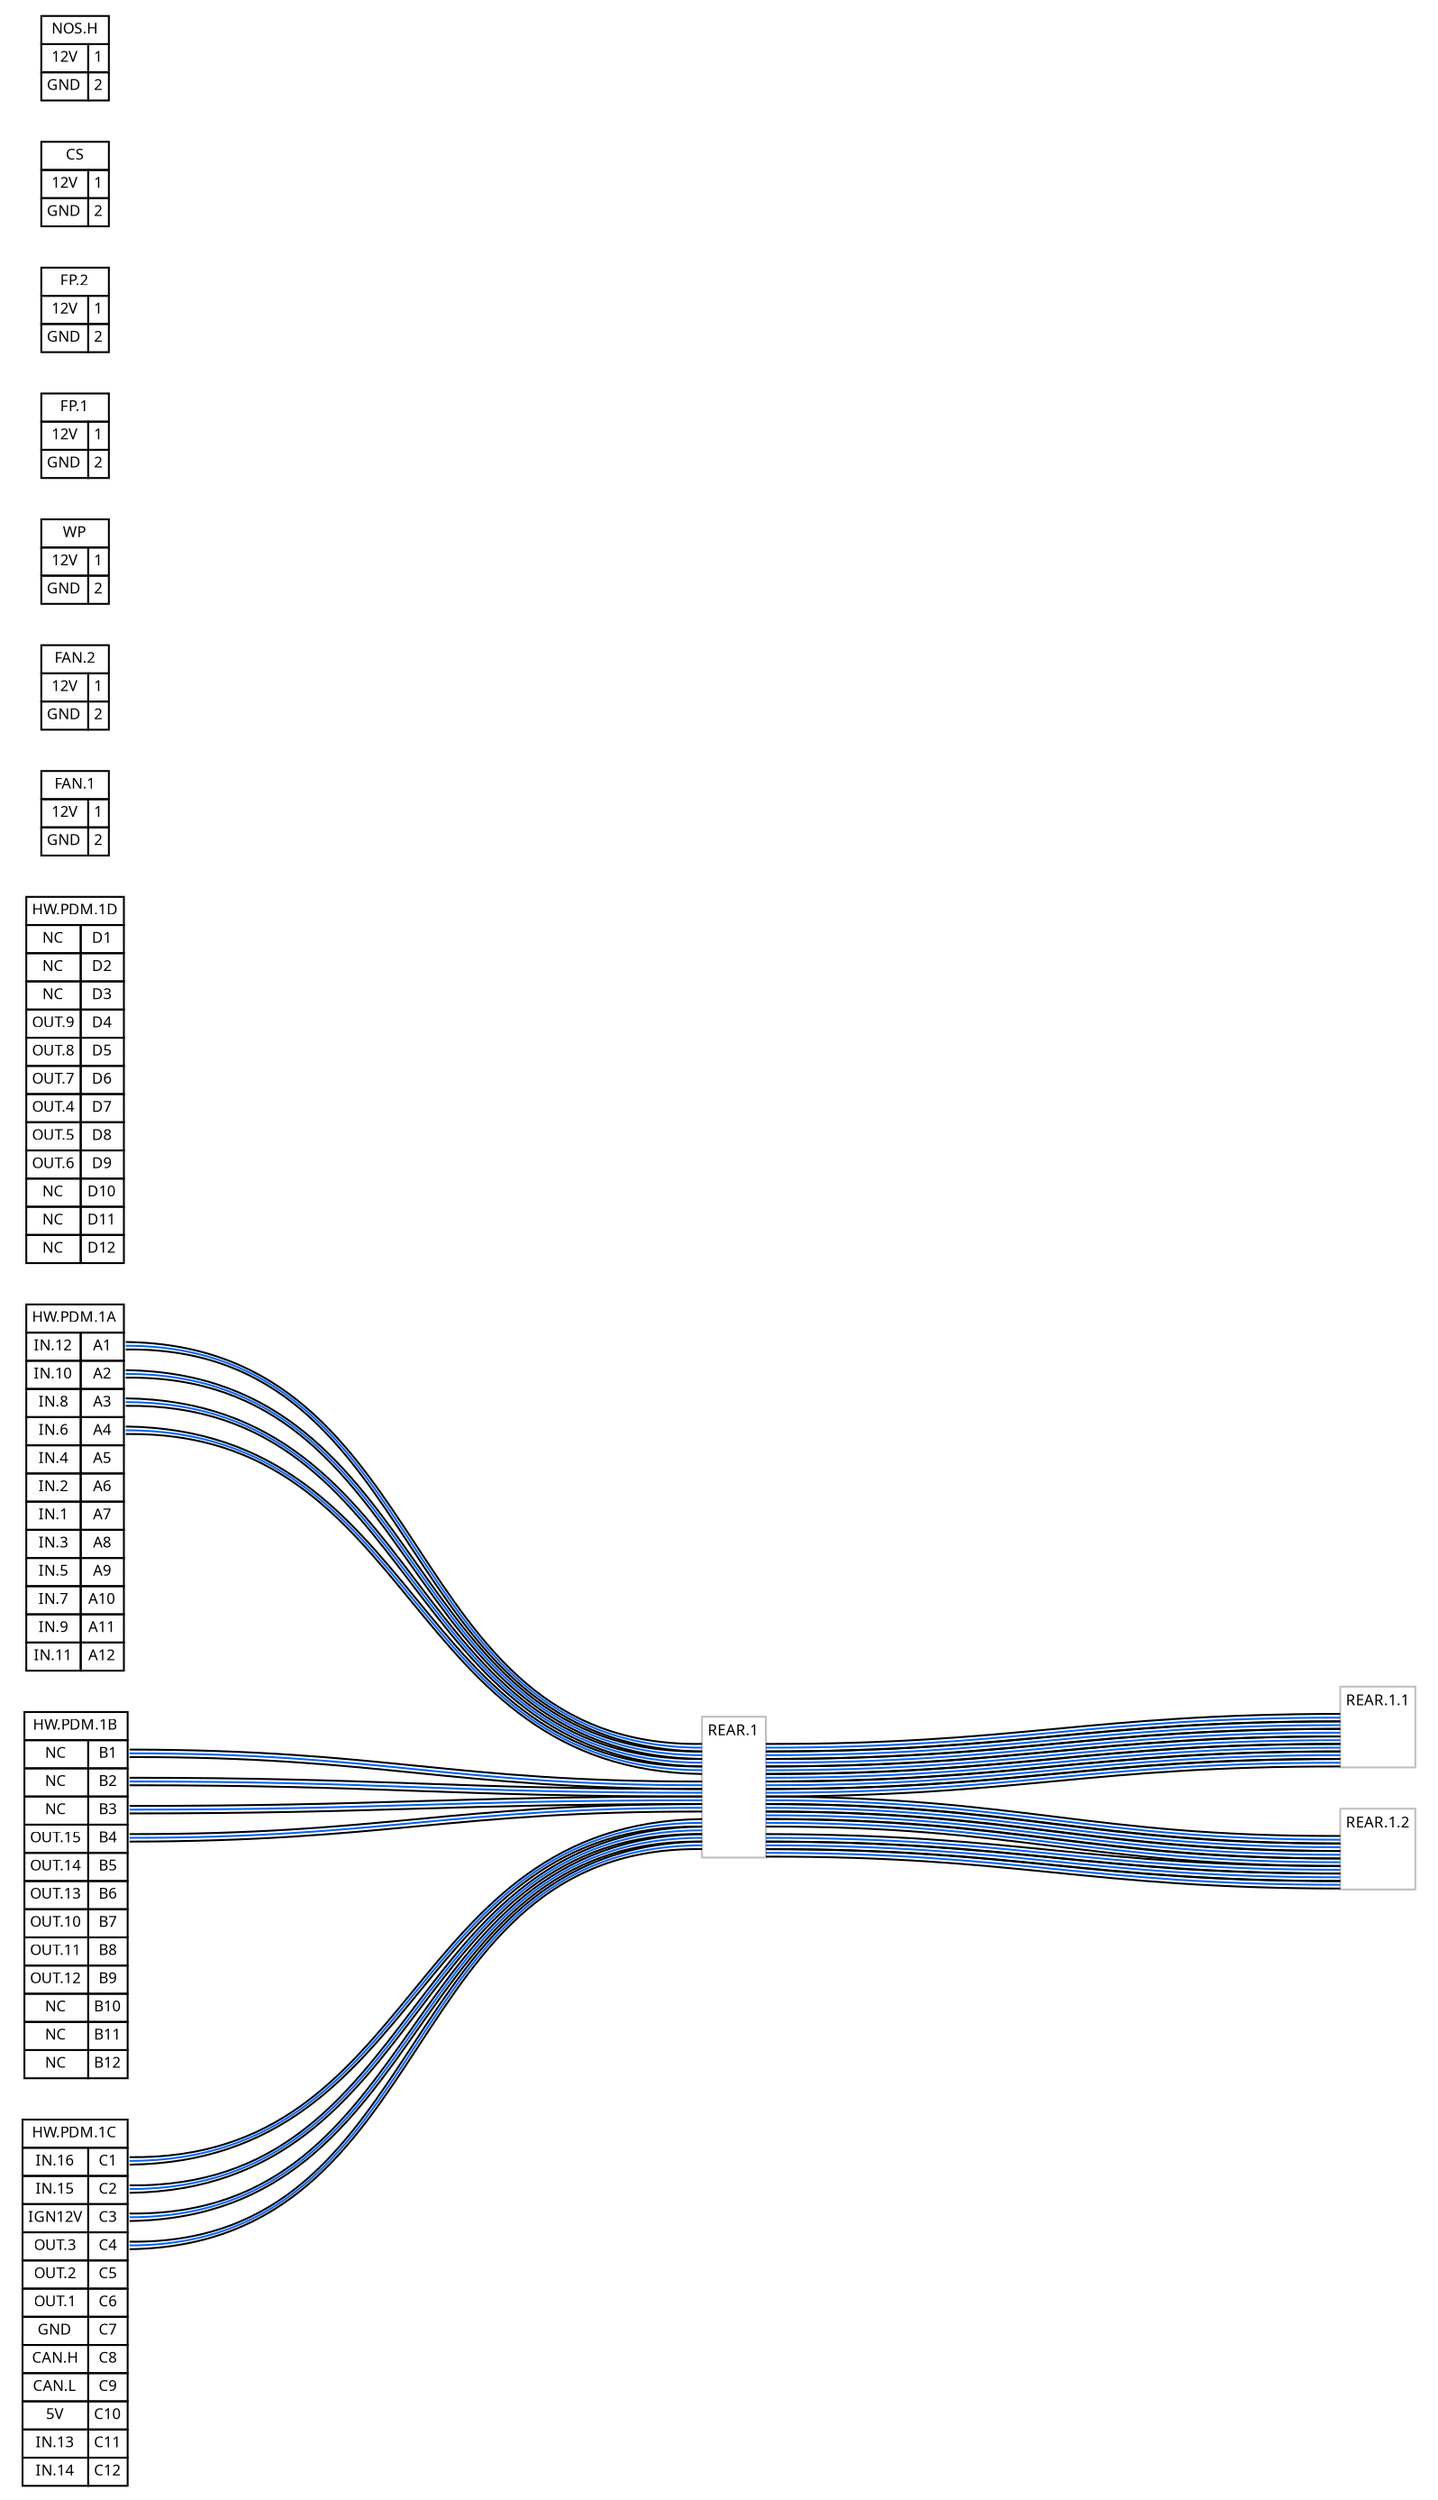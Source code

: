 
graph {nodesep=.2 ranksep=4 rankdir=LR

node [shape=none fontname="Lucida Console" fontsize=8];
edge [color="#000000:#0066ff:#000000"];

"HW.PDM.1A" [label = <<TABLE border="0" cellspacing="0" cellborder="1"><TR><TD colspan="2">HW.PDM.1A</TD></TR><TR><TD PORT="A1L">IN.12</TD><TD PORT="A1R">A1</TD></TR><TR><TD PORT="A2L">IN.10</TD><TD PORT="A2R">A2</TD></TR><TR><TD PORT="A3L">IN.8</TD><TD PORT="A3R">A3</TD></TR><TR><TD PORT="A4L">IN.6</TD><TD PORT="A4R">A4</TD></TR><TR><TD PORT="A5L">IN.4</TD><TD PORT="A5R">A5</TD></TR><TR><TD PORT="A6L">IN.2</TD><TD PORT="A6R">A6</TD></TR><TR><TD PORT="A7L">IN.1</TD><TD PORT="A7R">A7</TD></TR><TR><TD PORT="A8L">IN.3</TD><TD PORT="A8R">A8</TD></TR><TR><TD PORT="A9L">IN.5</TD><TD PORT="A9R">A9</TD></TR><TR><TD PORT="A10L">IN.7</TD><TD PORT="A10R">A10</TD></TR><TR><TD PORT="A11L">IN.9</TD><TD PORT="A11R">A11</TD></TR><TR><TD PORT="A12L">IN.11</TD><TD PORT="A12R">A12</TD></TR></TABLE>>];
"HW.PDM.1B" [label = <<TABLE border="0" cellspacing="0" cellborder="1"><TR><TD colspan="2">HW.PDM.1B</TD></TR><TR><TD PORT="B1L">NC</TD><TD PORT="B1R">B1</TD></TR><TR><TD PORT="B2L">NC</TD><TD PORT="B2R">B2</TD></TR><TR><TD PORT="B3L">NC</TD><TD PORT="B3R">B3</TD></TR><TR><TD PORT="B4L">OUT.15</TD><TD PORT="B4R">B4</TD></TR><TR><TD PORT="B5L">OUT.14</TD><TD PORT="B5R">B5</TD></TR><TR><TD PORT="B6L">OUT.13</TD><TD PORT="B6R">B6</TD></TR><TR><TD PORT="B7L">OUT.10</TD><TD PORT="B7R">B7</TD></TR><TR><TD PORT="B8L">OUT.11</TD><TD PORT="B8R">B8</TD></TR><TR><TD PORT="B9L">OUT.12</TD><TD PORT="B9R">B9</TD></TR><TR><TD PORT="B10L">NC</TD><TD PORT="B10R">B10</TD></TR><TR><TD PORT="B11L">NC</TD><TD PORT="B11R">B11</TD></TR><TR><TD PORT="B12L">NC</TD><TD PORT="B12R">B12</TD></TR></TABLE>>];
"HW.PDM.1C" [label = <<TABLE border="0" cellspacing="0" cellborder="1"><TR><TD colspan="2">HW.PDM.1C</TD></TR><TR><TD PORT="C1L">IN.16</TD><TD PORT="C1R">C1</TD></TR><TR><TD PORT="C2L">IN.15</TD><TD PORT="C2R">C2</TD></TR><TR><TD PORT="C3L">IGN12V</TD><TD PORT="C3R">C3</TD></TR><TR><TD PORT="C4L">OUT.3</TD><TD PORT="C4R">C4</TD></TR><TR><TD PORT="C5L">OUT.2</TD><TD PORT="C5R">C5</TD></TR><TR><TD PORT="C6L">OUT.1</TD><TD PORT="C6R">C6</TD></TR><TR><TD PORT="C7L">GND</TD><TD PORT="C7R">C7</TD></TR><TR><TD PORT="C8L">CAN.H</TD><TD PORT="C8R">C8</TD></TR><TR><TD PORT="C9L">CAN.L</TD><TD PORT="C9R">C9</TD></TR><TR><TD PORT="C10L">5V</TD><TD PORT="C10R">C10</TD></TR><TR><TD PORT="C11L">IN.13</TD><TD PORT="C11R">C11</TD></TR><TR><TD PORT="C12L">IN.14</TD><TD PORT="C12R">C12</TD></TR></TABLE>>];
"HW.PDM.1D" [label = <<TABLE border="0" cellspacing="0" cellborder="1"><TR><TD colspan="2">HW.PDM.1D</TD></TR><TR><TD PORT="D1L">NC</TD><TD PORT="D1R">D1</TD></TR><TR><TD PORT="D2L">NC</TD><TD PORT="D2R">D2</TD></TR><TR><TD PORT="D3L">NC</TD><TD PORT="D3R">D3</TD></TR><TR><TD PORT="D4L">OUT.9</TD><TD PORT="D4R">D4</TD></TR><TR><TD PORT="D5L">OUT.8</TD><TD PORT="D5R">D5</TD></TR><TR><TD PORT="D6L">OUT.7</TD><TD PORT="D6R">D6</TD></TR><TR><TD PORT="D7L">OUT.4</TD><TD PORT="D7R">D7</TD></TR><TR><TD PORT="D8L">OUT.5</TD><TD PORT="D8R">D8</TD></TR><TR><TD PORT="D9L">OUT.6</TD><TD PORT="D9R">D9</TD></TR><TR><TD PORT="D10L">NC</TD><TD PORT="D10R">D10</TD></TR><TR><TD PORT="D11L">NC</TD><TD PORT="D11R">D11</TD></TR><TR><TD PORT="D12L">NC</TD><TD PORT="D12R">D12</TD></TR></TABLE>>];
"FAN.1" [label = <<TABLE border="0" cellspacing="0" cellborder="1"><TR><TD colspan="2">FAN.1</TD></TR><TR><TD PORT="1L">12V</TD><TD PORT="1R">1</TD></TR><TR><TD PORT="2L">GND</TD><TD PORT="2R">2</TD></TR></TABLE>>];
"FAN.2" [label = <<TABLE border="0" cellspacing="0" cellborder="1"><TR><TD colspan="2">FAN.2</TD></TR><TR><TD PORT="1L">12V</TD><TD PORT="1R">1</TD></TR><TR><TD PORT="2L">GND</TD><TD PORT="2R">2</TD></TR></TABLE>>];
"WP" [label = <<TABLE border="0" cellspacing="0" cellborder="1"><TR><TD colspan="2">WP</TD></TR><TR><TD PORT="1L">12V</TD><TD PORT="1R">1</TD></TR><TR><TD PORT="2L">GND</TD><TD PORT="2R">2</TD></TR></TABLE>>];
"FP.1" [label = <<TABLE border="0" cellspacing="0" cellborder="1"><TR><TD colspan="2">FP.1</TD></TR><TR><TD PORT="1L">12V</TD><TD PORT="1R">1</TD></TR><TR><TD PORT="2L">GND</TD><TD PORT="2R">2</TD></TR></TABLE>>];
"FP.2" [label = <<TABLE border="0" cellspacing="0" cellborder="1"><TR><TD colspan="2">FP.2</TD></TR><TR><TD PORT="1L">12V</TD><TD PORT="1R">1</TD></TR><TR><TD PORT="2L">GND</TD><TD PORT="2R">2</TD></TR></TABLE>>];
"CS" [label = <<TABLE border="0" cellspacing="0" cellborder="1"><TR><TD colspan="2">CS</TD></TR><TR><TD PORT="1L">12V</TD><TD PORT="1R">1</TD></TR><TR><TD PORT="2L">GND</TD><TD PORT="2R">2</TD></TR></TABLE>>];
"NOS.H" [label = <<TABLE border="0" cellspacing="0" cellborder="1"><TR><TD colspan="2">NOS.H</TD></TR><TR><TD PORT="1L">12V</TD><TD PORT="1R">1</TD></TR><TR><TD PORT="2L">GND</TD><TD PORT="2R">2</TD></TR></TABLE>>];
"REAR.1" [label = <<TABLE border="1" cellspacing="0" color="grey" cellborder="0"><TR><TD colspan="2">REAR.1</TD></TR><TR><TD PORT="0L"></TD><TD PORT="0R"></TD></TR><TR><TD PORT="1L"></TD><TD PORT="1R"></TD></TR><TR><TD PORT="2L"></TD><TD PORT="2R"></TD></TR><TR><TD PORT="3L"></TD><TD PORT="3R"></TD></TR><TR><TD PORT="4L"></TD><TD PORT="4R"></TD></TR><TR><TD PORT="5L"></TD><TD PORT="5R"></TD></TR><TR><TD PORT="6L"></TD><TD PORT="6R"></TD></TR><TR><TD PORT="7L"></TD><TD PORT="7R"></TD></TR><TR><TD PORT="8L"></TD><TD PORT="8R"></TD></TR><TR><TD PORT="9L"></TD><TD PORT="9R"></TD></TR><TR><TD PORT="10L"></TD><TD PORT="10R"></TD></TR><TR><TD PORT="11L"></TD><TD PORT="11R"></TD></TR><TR><TD PORT="12L"></TD><TD PORT="12R"></TD></TR><TR><TD PORT="13L"></TD><TD PORT="13R"></TD></TR><TR><TD PORT="14L"></TD><TD PORT="14R"></TD></TR></TABLE>>];
"REAR.1.1" [label = <<TABLE border="1" cellspacing="0" color="grey" cellborder="0"><TR><TD colspan="2">REAR.1.1</TD></TR><TR><TD PORT="0L"></TD><TD PORT="0R"></TD></TR><TR><TD PORT="1L"></TD><TD PORT="1R"></TD></TR><TR><TD PORT="2L"></TD><TD PORT="2R"></TD></TR><TR><TD PORT="3L"></TD><TD PORT="3R"></TD></TR><TR><TD PORT="4L"></TD><TD PORT="4R"></TD></TR><TR><TD PORT="5L"></TD><TD PORT="5R"></TD></TR><TR><TD PORT="6L"></TD><TD PORT="6R"></TD></TR></TABLE>>];
"REAR.1.2" [label = <<TABLE border="1" cellspacing="0" color="grey" cellborder="0"><TR><TD colspan="2">REAR.1.2</TD></TR><TR><TD PORT="0L"></TD><TD PORT="0R"></TD></TR><TR><TD PORT="1L"></TD><TD PORT="1R"></TD></TR><TR><TD PORT="2L"></TD><TD PORT="2R"></TD></TR><TR><TD PORT="3L"></TD><TD PORT="3R"></TD></TR><TR><TD PORT="4L"></TD><TD PORT="4R"></TD></TR><TR><TD PORT="5L"></TD><TD PORT="5R"></TD></TR><TR><TD PORT="6L"></TD><TD PORT="6R"></TD></TR></TABLE>>];
"HW.PDM.1A":"A1R" -- "REAR.1":"0L"
"HW.PDM.1A":"A2R" -- "REAR.1":"1L"
"HW.PDM.1A":"A3R" -- "REAR.1":"2L"
"HW.PDM.1A":"A4R" -- "REAR.1":"3L"
"HW.PDM.1B":"B1R" -- "REAR.1":"5L"
"HW.PDM.1B":"B2R" -- "REAR.1":"6L"
"HW.PDM.1B":"B3R" -- "REAR.1":"7L"
"HW.PDM.1B":"B4R" -- "REAR.1":"8L"
"HW.PDM.1C":"C1R" -- "REAR.1":"10L"
"HW.PDM.1C":"C2R" -- "REAR.1":"11L"
"HW.PDM.1C":"C3R" -- "REAR.1":"12L"
"HW.PDM.1C":"C4R" -- "REAR.1":"13L"
"REAR.1":"0R" -- "REAR.1.1":"0L"
"REAR.1":"1R" -- "REAR.1.1":"1L"
"REAR.1":"2R" -- "REAR.1.1":"2L"
"REAR.1":"3R" -- "REAR.1.1":"3L"
"REAR.1":"4R" -- "REAR.1.1":"4L"
"REAR.1":"5R" -- "REAR.1.1":"5L"
"REAR.1":"6R" -- "REAR.1.1":"6L"
"REAR.1":"7R" -- "REAR.1.2":"0L"
"REAR.1":"8R" -- "REAR.1.2":"1L"
"REAR.1":"9R" -- "REAR.1.2":"2L"
"REAR.1":"10R" -- "REAR.1.2":"3L"
"REAR.1":"12R" -- "REAR.1.2":"4L"
"REAR.1":"13R" -- "REAR.1.2":"5L"
"REAR.1":"14R" -- "REAR.1.2":"6L"
}